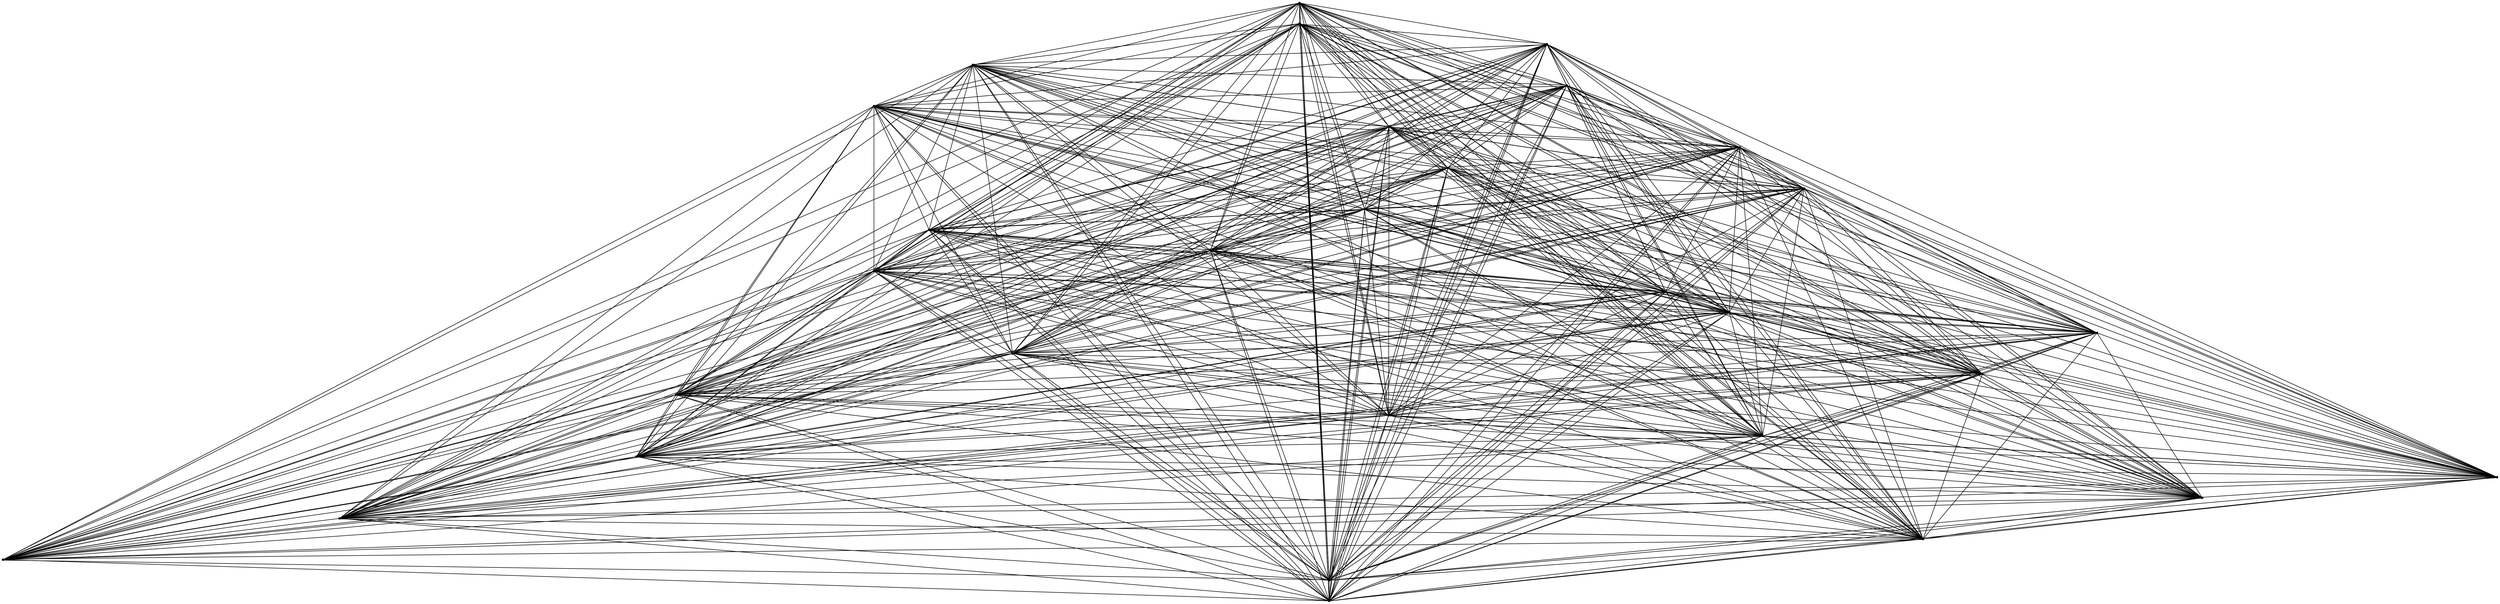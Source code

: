 strict graph {
    splines="line";
    node [margin=0 shape=point style=filled];

    0 [label="n0"]
    1 [label="n1"]
    2 [label="n2"]
    3 [label="n3"]
    4 [label="n4"]
    5 [label="n5"]
    6 [label="n6"]
    7 [label="n7"]
    8 [label="n8"]
    9 [label="n9"]
    10 [label="n10"]
    11 [label="n11"]
    12 [label="n12"]
    13 [label="n13"]
    14 [label="n14"]
    15 [label="n15"]
    16 [label="n16"]
    17 [label="n17"]
    18 [label="n18"]
    19 [label="n19"]
    20 [label="n20"]
    21 [label="n21"]
    22 [label="n22"]
    23 [label="n23"]
    24 [label="n24"]
    25 [label="n25"]
    26 [label="n26"]
    27 [label="n27"]
    28 [label="n28"]
    29 [label="n29"]

    0 -- 1
    0 -- 2
    0 -- 3
    0 -- 4
    0 -- 5
    0 -- 6
    0 -- 7
    0 -- 8
    0 -- 9
    0 -- 10
    0 -- 11
    0 -- 12
    0 -- 13
    0 -- 14
    0 -- 15
    0 -- 16
    0 -- 17
    0 -- 18
    0 -- 19
    0 -- 20
    0 -- 21
    0 -- 22
    0 -- 23
    0 -- 24
    0 -- 25
    0 -- 26
    0 -- 27
    0 -- 28
    0 -- 29
    1 -- 2
    1 -- 3
    1 -- 4
    1 -- 5
    1 -- 6
    1 -- 7
    1 -- 8
    1 -- 9
    1 -- 10
    1 -- 11
    1 -- 12
    1 -- 13
    1 -- 14
    1 -- 15
    1 -- 16
    1 -- 17
    1 -- 18
    1 -- 19
    1 -- 20
    1 -- 21
    1 -- 22
    1 -- 23
    1 -- 24
    1 -- 25
    1 -- 26
    1 -- 27
    1 -- 28
    1 -- 29
    2 -- 3
    2 -- 4
    2 -- 5
    2 -- 6
    2 -- 7
    2 -- 8
    2 -- 9
    2 -- 10
    2 -- 11
    2 -- 12
    2 -- 13
    2 -- 14
    2 -- 15
    2 -- 16
    2 -- 17
    2 -- 18
    2 -- 19
    2 -- 20
    2 -- 21
    2 -- 22
    2 -- 23
    2 -- 24
    2 -- 25
    2 -- 26
    2 -- 27
    2 -- 28
    2 -- 29
    3 -- 4
    3 -- 5
    3 -- 6
    3 -- 7
    3 -- 8
    3 -- 9
    3 -- 10
    3 -- 11
    3 -- 12
    3 -- 13
    3 -- 14
    3 -- 15
    3 -- 16
    3 -- 17
    3 -- 18
    3 -- 19
    3 -- 20
    3 -- 21
    3 -- 22
    3 -- 23
    3 -- 24
    3 -- 25
    3 -- 26
    3 -- 27
    3 -- 28
    3 -- 29
    4 -- 5
    4 -- 6
    4 -- 7
    4 -- 8
    4 -- 9
    4 -- 10
    4 -- 11
    4 -- 12
    4 -- 13
    4 -- 14
    4 -- 15
    4 -- 16
    4 -- 17
    4 -- 18
    4 -- 19
    4 -- 20
    4 -- 21
    4 -- 22
    4 -- 23
    4 -- 24
    4 -- 25
    4 -- 26
    4 -- 27
    4 -- 28
    4 -- 29
    5 -- 6
    5 -- 7
    5 -- 8
    5 -- 9
    5 -- 10
    5 -- 11
    5 -- 12
    5 -- 13
    5 -- 14
    5 -- 15
    5 -- 16
    5 -- 17
    5 -- 18
    5 -- 19
    5 -- 20
    5 -- 21
    5 -- 22
    5 -- 23
    5 -- 24
    5 -- 25
    5 -- 26
    5 -- 27
    5 -- 28
    5 -- 29
    6 -- 7
    6 -- 8
    6 -- 9
    6 -- 10
    6 -- 11
    6 -- 12
    6 -- 13
    6 -- 14
    6 -- 15
    6 -- 16
    6 -- 17
    6 -- 18
    6 -- 19
    6 -- 20
    6 -- 21
    6 -- 22
    6 -- 23
    6 -- 24
    6 -- 25
    6 -- 26
    6 -- 27
    6 -- 28
    6 -- 29
    7 -- 8
    7 -- 9
    7 -- 10
    7 -- 11
    7 -- 12
    7 -- 13
    7 -- 14
    7 -- 15
    7 -- 16
    7 -- 17
    7 -- 18
    7 -- 19
    7 -- 20
    7 -- 21
    7 -- 22
    7 -- 23
    7 -- 24
    7 -- 25
    7 -- 26
    7 -- 27
    7 -- 28
    7 -- 29
    8 -- 9
    8 -- 10
    8 -- 11
    8 -- 12
    8 -- 13
    8 -- 14
    8 -- 15
    8 -- 16
    8 -- 17
    8 -- 18
    8 -- 19
    8 -- 20
    8 -- 21
    8 -- 22
    8 -- 23
    8 -- 24
    8 -- 25
    8 -- 26
    8 -- 27
    8 -- 28
    8 -- 29
    9 -- 10
    9 -- 11
    9 -- 12
    9 -- 13
    9 -- 14
    9 -- 15
    9 -- 16
    9 -- 17
    9 -- 18
    9 -- 19
    9 -- 20
    9 -- 21
    9 -- 22
    9 -- 23
    9 -- 24
    9 -- 25
    9 -- 26
    9 -- 27
    9 -- 28
    9 -- 29
    10 -- 11
    10 -- 12
    10 -- 13
    10 -- 14
    10 -- 15
    10 -- 16
    10 -- 17
    10 -- 18
    10 -- 19
    10 -- 20
    10 -- 21
    10 -- 22
    10 -- 23
    10 -- 24
    10 -- 25
    10 -- 26
    10 -- 27
    10 -- 28
    10 -- 29
    11 -- 12
    11 -- 13
    11 -- 14
    11 -- 15
    11 -- 16
    11 -- 17
    11 -- 18
    11 -- 19
    11 -- 20
    11 -- 21
    11 -- 22
    11 -- 23
    11 -- 24
    11 -- 25
    11 -- 26
    11 -- 27
    11 -- 28
    11 -- 29
    12 -- 13
    12 -- 14
    12 -- 15
    12 -- 16
    12 -- 17
    12 -- 18
    12 -- 19
    12 -- 20
    12 -- 21
    12 -- 22
    12 -- 23
    12 -- 24
    12 -- 25
    12 -- 26
    12 -- 27
    12 -- 28
    12 -- 29
    13 -- 14
    13 -- 15
    13 -- 16
    13 -- 17
    13 -- 18
    13 -- 19
    13 -- 20
    13 -- 21
    13 -- 22
    13 -- 23
    13 -- 24
    13 -- 25
    13 -- 26
    13 -- 27
    13 -- 28
    13 -- 29
    14 -- 15
    14 -- 16
    14 -- 17
    14 -- 18
    14 -- 19
    14 -- 20
    14 -- 21
    14 -- 22
    14 -- 23
    14 -- 24
    14 -- 25
    14 -- 26
    14 -- 27
    14 -- 28
    14 -- 29
    15 -- 16
    15 -- 17
    15 -- 18
    15 -- 19
    15 -- 20
    15 -- 21
    15 -- 22
    15 -- 23
    15 -- 24
    15 -- 25
    15 -- 26
    15 -- 27
    15 -- 28
    15 -- 29
    16 -- 17
    16 -- 18
    16 -- 19
    16 -- 20
    16 -- 21
    16 -- 22
    16 -- 23
    16 -- 24
    16 -- 25
    16 -- 26
    16 -- 27
    16 -- 28
    16 -- 29
    17 -- 18
    17 -- 19
    17 -- 20
    17 -- 21
    17 -- 22
    17 -- 23
    17 -- 24
    17 -- 25
    17 -- 26
    17 -- 27
    17 -- 28
    17 -- 29
    18 -- 19
    18 -- 20
    18 -- 21
    18 -- 22
    18 -- 23
    18 -- 24
    18 -- 25
    18 -- 26
    18 -- 27
    18 -- 28
    18 -- 29
    19 -- 20
    19 -- 21
    19 -- 22
    19 -- 23
    19 -- 24
    19 -- 25
    19 -- 26
    19 -- 27
    19 -- 28
    19 -- 29
    20 -- 21
    20 -- 22
    20 -- 23
    20 -- 24
    20 -- 25
    20 -- 26
    20 -- 27
    20 -- 28
    20 -- 29
    21 -- 22
    21 -- 23
    21 -- 24
    21 -- 25
    21 -- 26
    21 -- 27
    21 -- 28
    21 -- 29
    22 -- 23
    22 -- 24
    22 -- 25
    22 -- 26
    22 -- 27
    22 -- 28
    22 -- 29
    23 -- 24
    23 -- 25
    23 -- 26
    23 -- 27
    23 -- 28
    23 -- 29
    24 -- 25
    24 -- 26
    24 -- 27
    24 -- 28
    24 -- 29
    25 -- 26
    25 -- 27
    25 -- 28
    25 -- 29
    26 -- 27
    26 -- 28
    26 -- 29
    27 -- 28
    27 -- 29
    28 -- 29
}